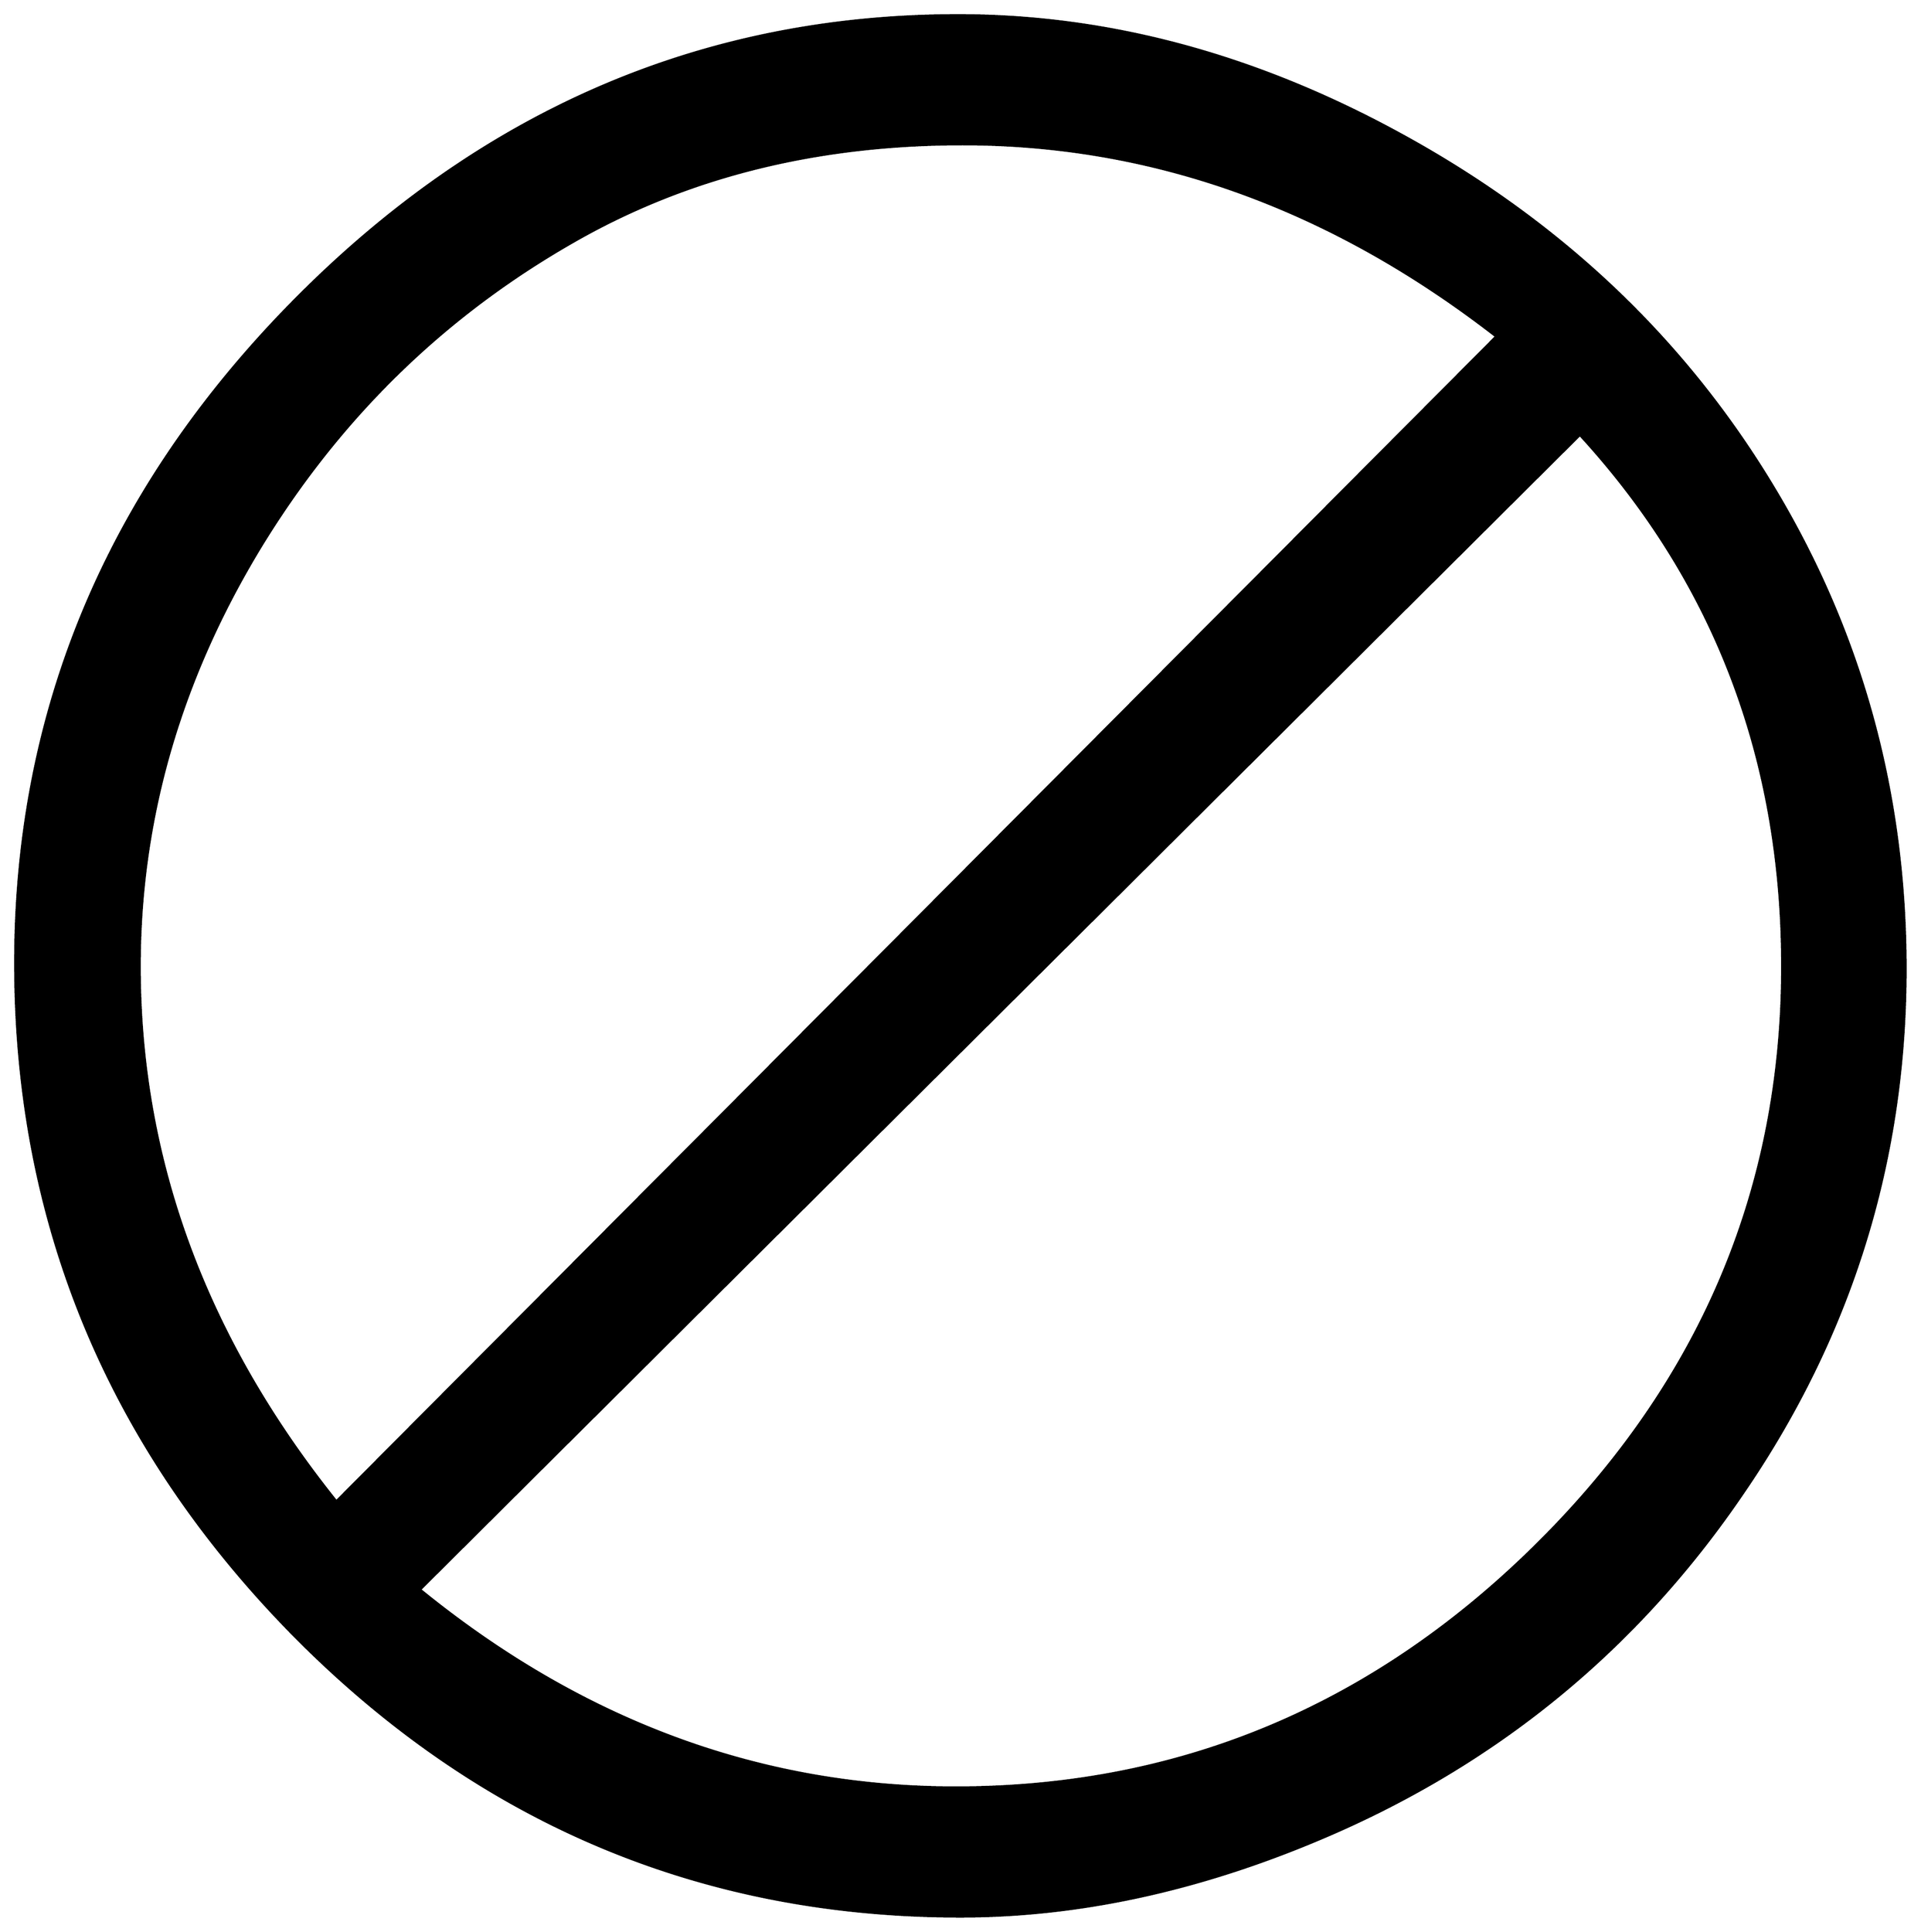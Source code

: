 


\begin{tikzpicture}[y=0.80pt, x=0.80pt, yscale=-1.0, xscale=1.0, inner sep=0pt, outer sep=0pt]
\begin{scope}[shift={(100.0,1724.0)},nonzero rule]
  \path[draw=.,fill=.,line width=1.600pt] (1754.0,-598.0) ..
    controls (1754.0,-428.667) and (1706.0,-274.0) ..
    (1610.0,-134.0) .. controls (1514.667,6.0) and (1388.0,108.667)
    .. (1230.0,174.0) .. controls (1124.0,218.0) and
    (1020.0,240.0) .. (918.0,240.0) .. controls (688.667,240.0)
    and (492.0,157.0) .. (328.0,-9.0) .. controls (164.0,-175.667)
    and (82.0,-373.667) .. (82.0,-603.0) .. controls (82.0,-827.667)
    and (164.667,-1023.333) .. (330.0,-1190.0) .. controls
    (496.0,-1357.333) and (691.333,-1441.0) .. (916.0,-1441.0) ..
    controls (1048.667,-1441.0) and (1179.0,-1406.0) ..
    (1307.0,-1336.0) .. controls (1446.333,-1260.0) and
    (1555.333,-1157.667) .. (1634.0,-1029.0) .. controls
    (1714.0,-898.333) and (1754.0,-754.667) .. (1754.0,-598.0) --
    cycle(1392.0,-1157.0) .. controls (1246.0,-1270.333) and
    (1088.667,-1327.0) .. (920.0,-1327.0) .. controls
    (790.667,-1327.0) and (676.0,-1298.333) .. (576.0,-1241.0) ..
    controls (461.333,-1175.667) and (369.0,-1085.667) ..
    (299.0,-971.0) .. controls (227.667,-853.667) and (192.0,-730.0)
    .. (192.0,-600.0) .. controls (192.0,-429.333) and
    (250.0,-271.667) .. (366.0,-127.0) -- (1392.0,-1157.0) --
    cycle(1645.0,-600.0) .. controls (1645.0,-783.333) and
    (1585.333,-940.0) .. (1466.0,-1070.0) -- (440.0,-49.0) ..
    controls (583.333,67.667) and (741.333,126.0) .. (914.0,126.0) ..
    controls (1112.0,126.0) and (1283.333,54.333) .. (1428.0,-89.0)
    .. controls (1572.667,-232.333) and (1645.0,-402.667) ..
    (1645.0,-600.0) -- cycle;
\end{scope}

\end{tikzpicture}

